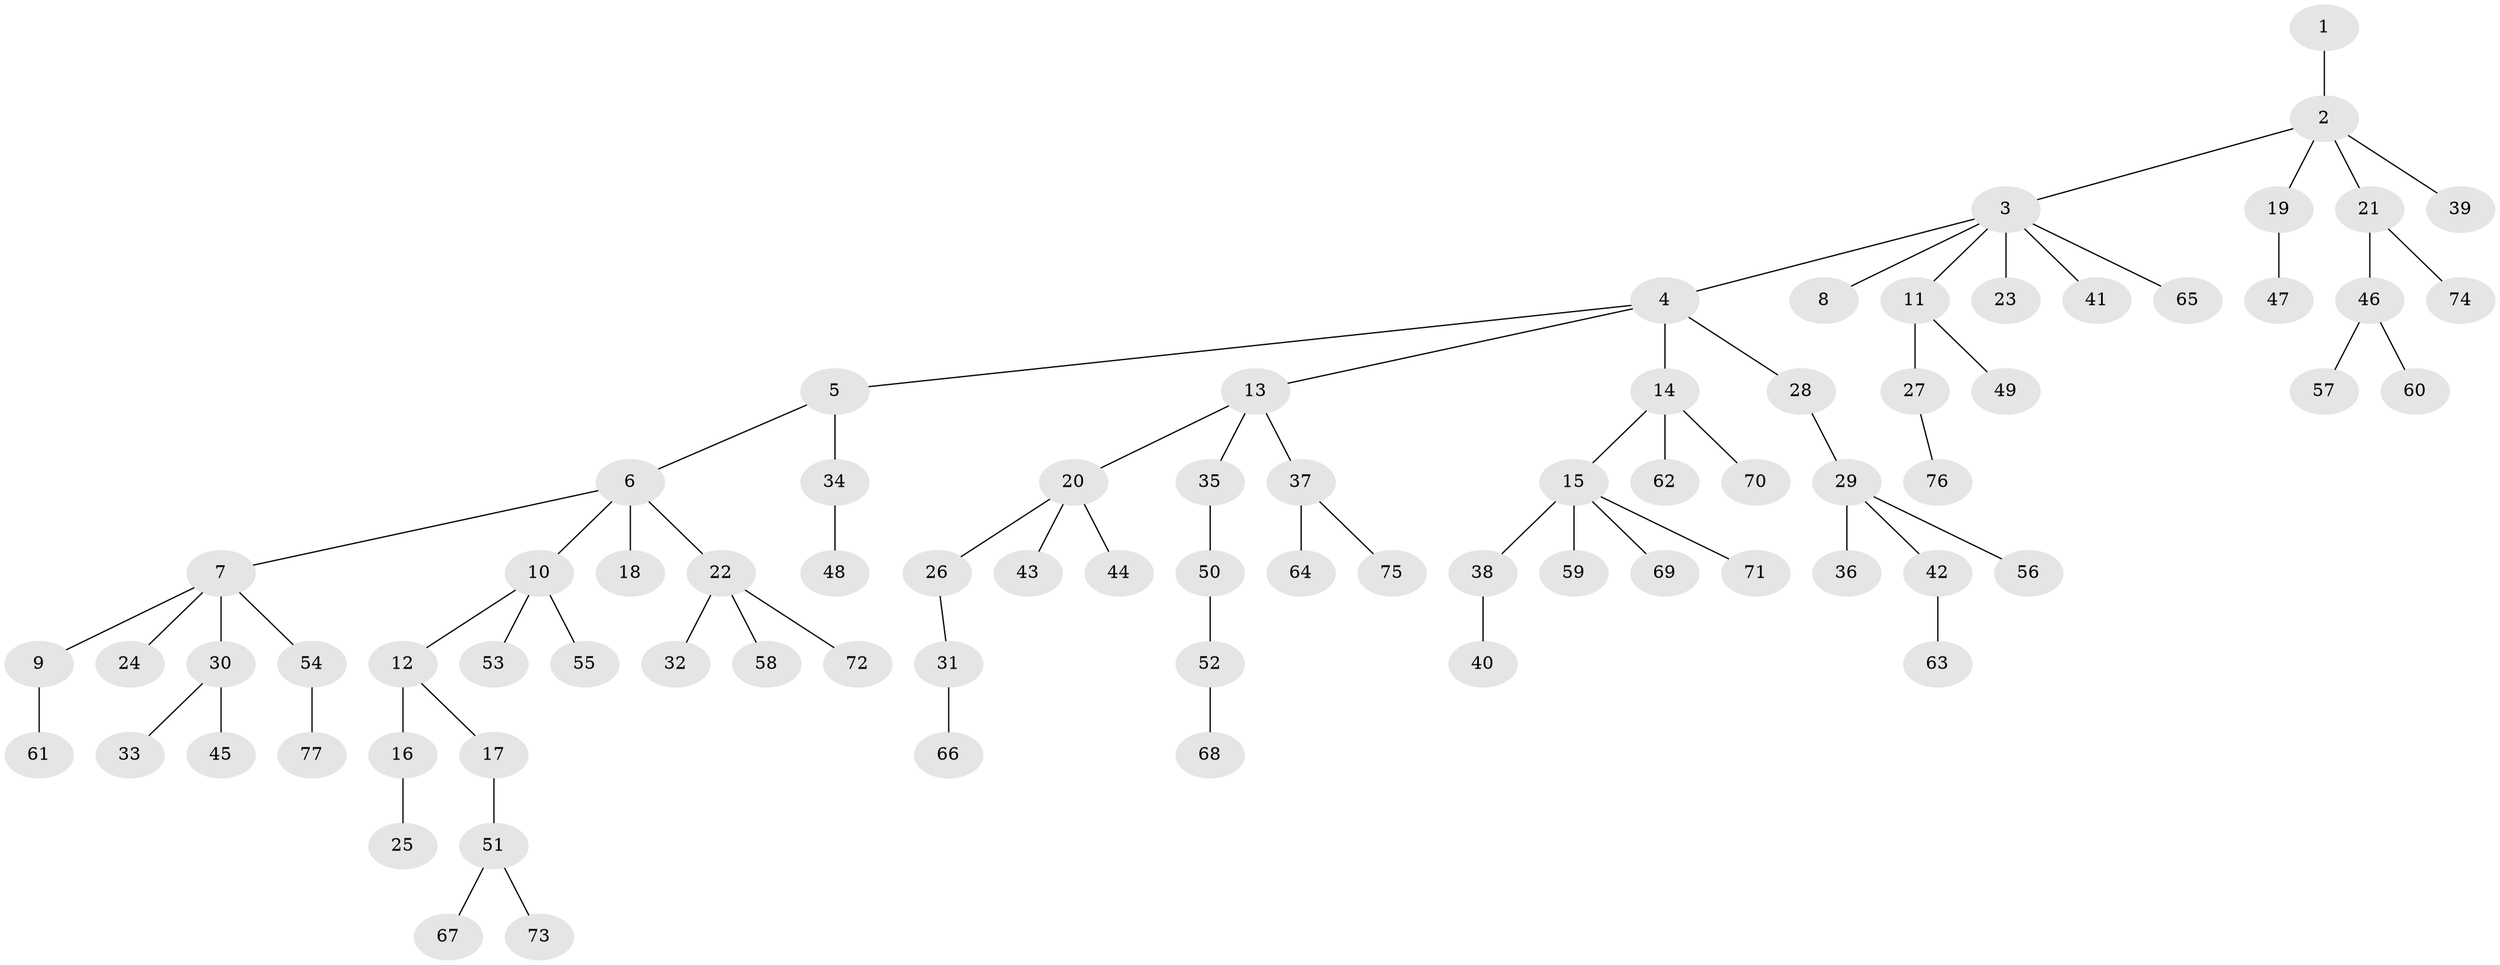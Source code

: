 // Generated by graph-tools (version 1.1) at 2025/52/03/09/25 04:52:59]
// undirected, 77 vertices, 76 edges
graph export_dot {
graph [start="1"]
  node [color=gray90,style=filled];
  1;
  2;
  3;
  4;
  5;
  6;
  7;
  8;
  9;
  10;
  11;
  12;
  13;
  14;
  15;
  16;
  17;
  18;
  19;
  20;
  21;
  22;
  23;
  24;
  25;
  26;
  27;
  28;
  29;
  30;
  31;
  32;
  33;
  34;
  35;
  36;
  37;
  38;
  39;
  40;
  41;
  42;
  43;
  44;
  45;
  46;
  47;
  48;
  49;
  50;
  51;
  52;
  53;
  54;
  55;
  56;
  57;
  58;
  59;
  60;
  61;
  62;
  63;
  64;
  65;
  66;
  67;
  68;
  69;
  70;
  71;
  72;
  73;
  74;
  75;
  76;
  77;
  1 -- 2;
  2 -- 3;
  2 -- 19;
  2 -- 21;
  2 -- 39;
  3 -- 4;
  3 -- 8;
  3 -- 11;
  3 -- 23;
  3 -- 41;
  3 -- 65;
  4 -- 5;
  4 -- 13;
  4 -- 14;
  4 -- 28;
  5 -- 6;
  5 -- 34;
  6 -- 7;
  6 -- 10;
  6 -- 18;
  6 -- 22;
  7 -- 9;
  7 -- 24;
  7 -- 30;
  7 -- 54;
  9 -- 61;
  10 -- 12;
  10 -- 53;
  10 -- 55;
  11 -- 27;
  11 -- 49;
  12 -- 16;
  12 -- 17;
  13 -- 20;
  13 -- 35;
  13 -- 37;
  14 -- 15;
  14 -- 62;
  14 -- 70;
  15 -- 38;
  15 -- 59;
  15 -- 69;
  15 -- 71;
  16 -- 25;
  17 -- 51;
  19 -- 47;
  20 -- 26;
  20 -- 43;
  20 -- 44;
  21 -- 46;
  21 -- 74;
  22 -- 32;
  22 -- 58;
  22 -- 72;
  26 -- 31;
  27 -- 76;
  28 -- 29;
  29 -- 36;
  29 -- 42;
  29 -- 56;
  30 -- 33;
  30 -- 45;
  31 -- 66;
  34 -- 48;
  35 -- 50;
  37 -- 64;
  37 -- 75;
  38 -- 40;
  42 -- 63;
  46 -- 57;
  46 -- 60;
  50 -- 52;
  51 -- 67;
  51 -- 73;
  52 -- 68;
  54 -- 77;
}
